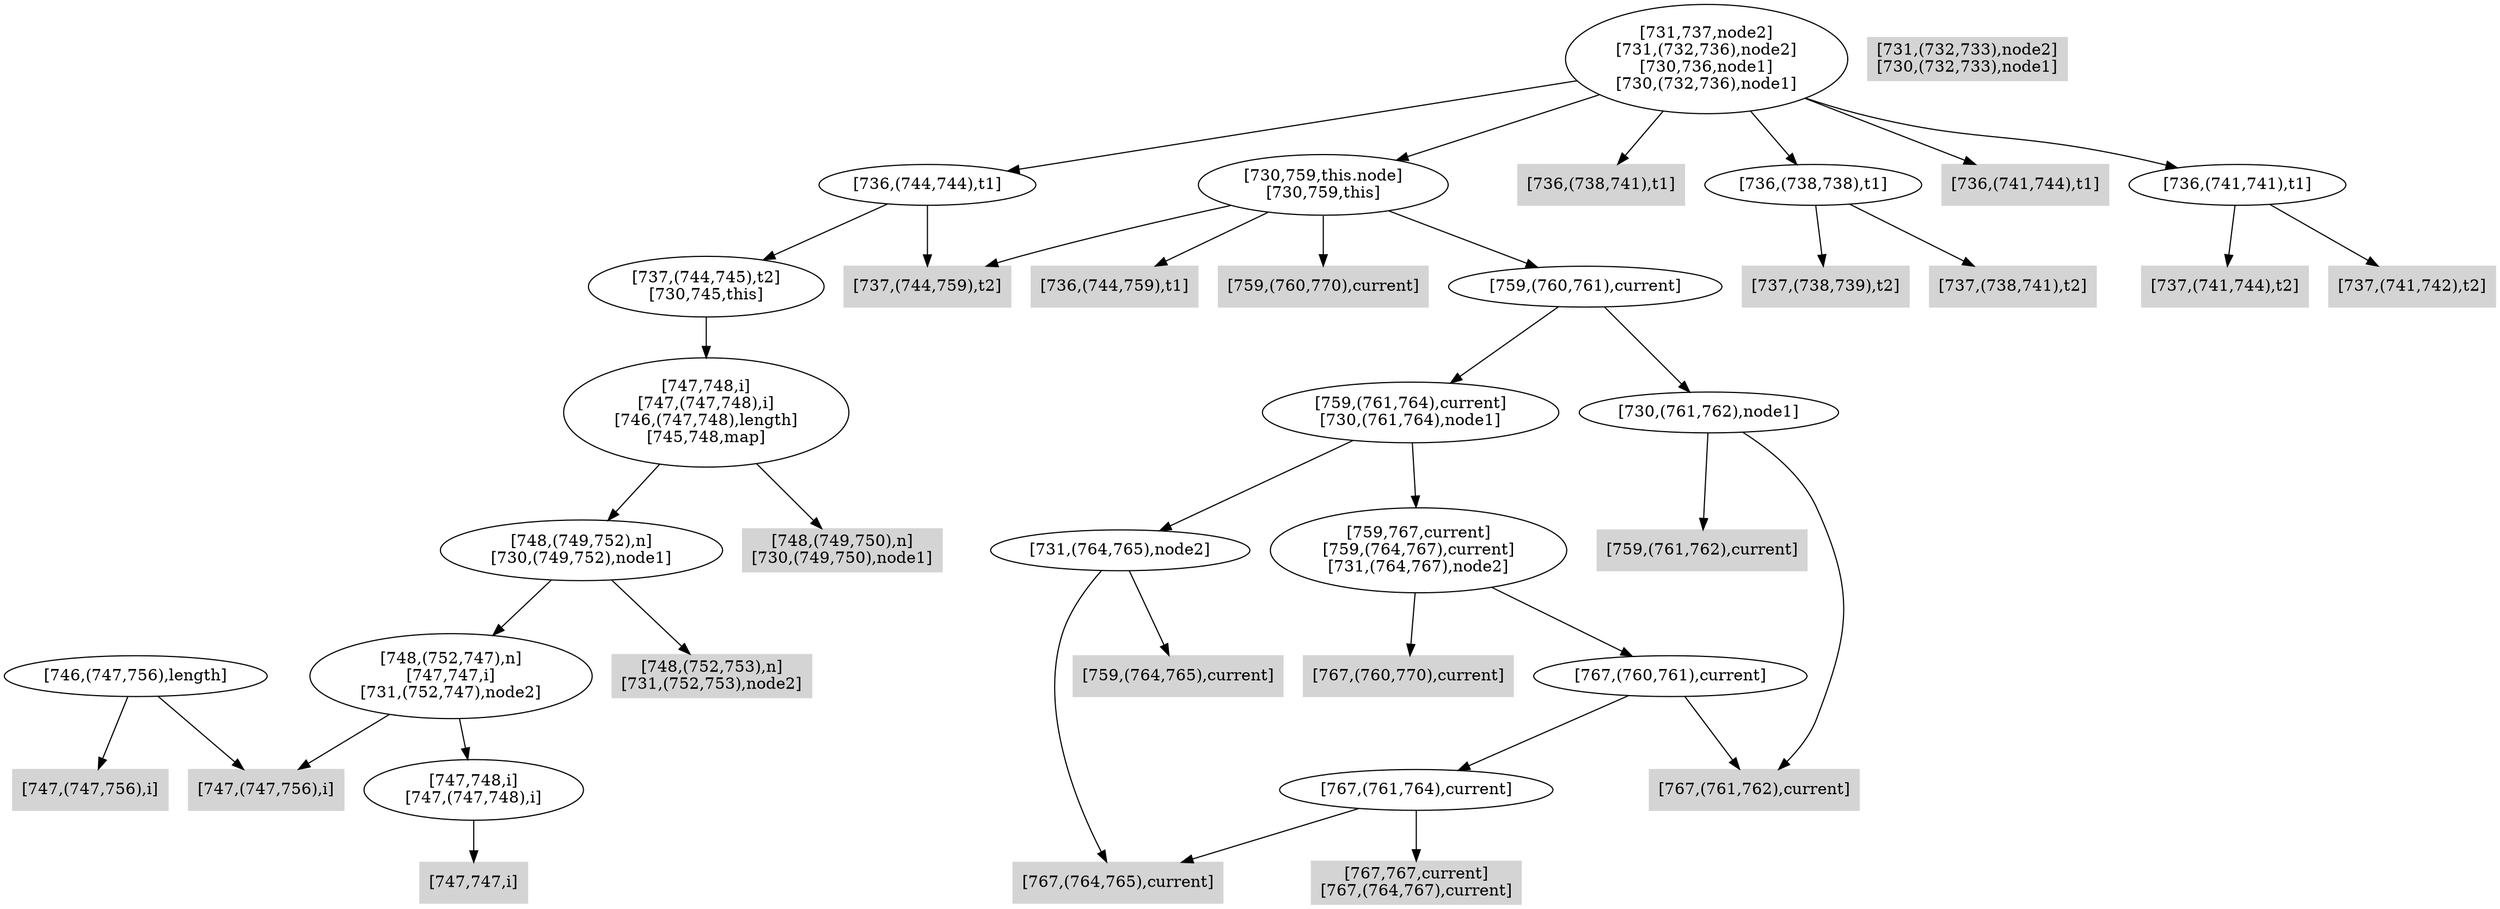 digraph { 
365 [shape=box,style=filled,color=".0 .0 .83",label="[759,(761,762),current]"];
366 [shape=box,style=filled,color=".0 .0 .83",label="[767,(761,762),current]"];
367 [label="[730,(761,762),node1]"];
368 [shape=box,style=filled,color=".0 .0 .83",label="[759,(764,765),current]"];
369 [shape=box,style=filled,color=".0 .0 .83",label="[767,(764,765),current]"];
370 [label="[731,(764,765),node2]"];
371 [shape=box,style=filled,color=".0 .0 .83",label="[767,767,current]\n[767,(764,767),current]"];
372 [label="[767,(761,764),current]"];
373 [label="[767,(760,761),current]"];
374 [shape=box,style=filled,color=".0 .0 .83",label="[767,(760,770),current]"];
375 [label="[759,767,current]\n[759,(764,767),current]\n[731,(764,767),node2]"];
376 [label="[759,(761,764),current]\n[730,(761,764),node1]"];
377 [shape=box,style=filled,color=".0 .0 .83",label="[736,(744,759),t1]"];
378 [shape=box,style=filled,color=".0 .0 .83",label="[737,(744,759),t2]"];
379 [label="[759,(760,761),current]"];
380 [shape=box,style=filled,color=".0 .0 .83",label="[759,(760,770),current]"];
381 [label="[730,759,this.node]\n[730,759,this]"];
382 [shape=box,style=filled,color=".0 .0 .83",label="[748,(749,750),n]\n[730,(749,750),node1]"];
383 [shape=box,style=filled,color=".0 .0 .83",label="[748,(752,753),n]\n[731,(752,753),node2]"];
384 [shape=box,style=filled,color=".0 .0 .83",label="[747,747,i]"];
385 [label="[747,748,i]\n[747,(747,748),i]"];
386 [shape=box,style=filled,color=".0 .0 .83",label="[747,(747,756),i]"];
387 [label="[748,(752,747),n]\n[747,747,i]\n[731,(752,747),node2]"];
388 [label="[748,(749,752),n]\n[730,(749,752),node1]"];
389 [label="[747,748,i]\n[747,(747,748),i]\n[746,(747,748),length]\n[745,748,map]"];
390 [shape=box,style=filled,color=".0 .0 .83",label="[747,(747,756),i]"];
391 [label="[746,(747,756),length]"];
392 [label="[737,(744,745),t2]\n[730,745,this]"];
393 [shape=box,style=filled,color=".0 .0 .83",label="[731,(732,733),node2]\n[730,(732,733),node1]"];
394 [shape=box,style=filled,color=".0 .0 .83",label="[737,(738,739),t2]"];
395 [shape=box,style=filled,color=".0 .0 .83",label="[737,(738,741),t2]"];
396 [label="[736,(738,738),t1]"];
397 [shape=box,style=filled,color=".0 .0 .83",label="[736,(738,741),t1]"];
398 [shape=box,style=filled,color=".0 .0 .83",label="[737,(741,742),t2]"];
399 [shape=box,style=filled,color=".0 .0 .83",label="[737,(741,744),t2]"];
400 [label="[736,(741,741),t1]"];
401 [shape=box,style=filled,color=".0 .0 .83",label="[736,(741,744),t1]"];
402 [label="[736,(744,744),t1]"];
403 [label="[731,737,node2]\n[731,(732,736),node2]\n[730,736,node1]\n[730,(732,736),node1]"];
367 -> 365;
367 -> 366;
370 -> 368;
370 -> 369;
372 -> 369;
372 -> 371;
373 -> 366;
373 -> 372;
375 -> 373;
375 -> 374;
376 -> 370;
376 -> 375;
379 -> 367;
379 -> 376;
381 -> 377;
381 -> 378;
381 -> 379;
381 -> 380;
385 -> 384;
387 -> 385;
387 -> 386;
388 -> 383;
388 -> 387;
389 -> 382;
389 -> 388;
391 -> 386;
391 -> 390;
392 -> 389;
396 -> 394;
396 -> 395;
400 -> 398;
400 -> 399;
402 -> 378;
402 -> 392;
403 -> 381;
403 -> 396;
403 -> 397;
403 -> 400;
403 -> 401;
403 -> 402;
}
